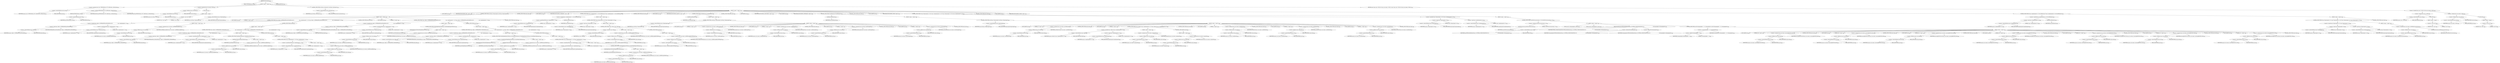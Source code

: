 digraph "PickContigCase" {  
"62119" [label = <(METHOD,PickContigCase)<SUB>2910</SUB>> ]
"62120" [label = <(PARAM,TIFFRGBAImage *img)<SUB>2910</SUB>> ]
"62121" [label = <(BLOCK,&lt;empty&gt;,&lt;empty&gt;)<SUB>2911</SUB>> ]
"62122" [label = <(&lt;operator&gt;.assignment,img-&gt;get = TIFFIsTiled(img-&gt;tif) ? gtTileContig : gtStripContig)<SUB>2912</SUB>> ]
"62123" [label = <(&lt;operator&gt;.indirectFieldAccess,img-&gt;get)<SUB>2912</SUB>> ]
"62124" [label = <(IDENTIFIER,img,img-&gt;get = TIFFIsTiled(img-&gt;tif) ? gtTileContig : gtStripContig)<SUB>2912</SUB>> ]
"62125" [label = <(FIELD_IDENTIFIER,get,get)<SUB>2912</SUB>> ]
"62126" [label = <(&lt;operator&gt;.conditional,TIFFIsTiled(img-&gt;tif) ? gtTileContig : gtStripContig)<SUB>2912</SUB>> ]
"62127" [label = <(TIFFIsTiled,TIFFIsTiled(img-&gt;tif))<SUB>2912</SUB>> ]
"62128" [label = <(&lt;operator&gt;.indirectFieldAccess,img-&gt;tif)<SUB>2912</SUB>> ]
"62129" [label = <(IDENTIFIER,img,TIFFIsTiled(img-&gt;tif))<SUB>2912</SUB>> ]
"62130" [label = <(FIELD_IDENTIFIER,tif,tif)<SUB>2912</SUB>> ]
"62131" [label = <(IDENTIFIER,gtTileContig,TIFFIsTiled(img-&gt;tif) ? gtTileContig : gtStripContig)<SUB>2912</SUB>> ]
"62132" [label = <(IDENTIFIER,gtStripContig,TIFFIsTiled(img-&gt;tif) ? gtTileContig : gtStripContig)<SUB>2912</SUB>> ]
"62133" [label = <(&lt;operator&gt;.assignment,img-&gt;put.contig = NULL)<SUB>2913</SUB>> ]
"62134" [label = <(&lt;operator&gt;.fieldAccess,img-&gt;put.contig)<SUB>2913</SUB>> ]
"62135" [label = <(&lt;operator&gt;.indirectFieldAccess,img-&gt;put)<SUB>2913</SUB>> ]
"62136" [label = <(IDENTIFIER,img,img-&gt;put.contig = NULL)<SUB>2913</SUB>> ]
"62137" [label = <(FIELD_IDENTIFIER,put,put)<SUB>2913</SUB>> ]
"62138" [label = <(FIELD_IDENTIFIER,contig,contig)<SUB>2913</SUB>> ]
"62139" [label = <(NULL,NULL)<SUB>2913</SUB>> ]
"62140" [label = <(BLOCK,&lt;empty&gt;,&lt;empty&gt;)> ]
"62141" [label = <(&lt;operator&gt;.cast,(void *)0)<SUB>2913</SUB>> ]
"62142" [label = <(UNKNOWN,void *,void *)<SUB>2913</SUB>> ]
"62143" [label = <(LITERAL,0,(void *)0)<SUB>2913</SUB>> ]
"62144" [label = <(CONTROL_STRUCTURE,switch(img-&gt;photometric),switch(img-&gt;photometric))<SUB>2914</SUB>> ]
"62145" [label = <(&lt;operator&gt;.indirectFieldAccess,img-&gt;photometric)<SUB>2914</SUB>> ]
"62146" [label = <(IDENTIFIER,img,switch(img-&gt;photometric))<SUB>2914</SUB>> ]
"62147" [label = <(FIELD_IDENTIFIER,photometric,photometric)<SUB>2914</SUB>> ]
"62148" [label = <(BLOCK,&lt;empty&gt;,&lt;empty&gt;)<SUB>2915</SUB>> ]
"62149" [label = <(JUMP_TARGET,case)<SUB>2916</SUB>> ]
"62150" [label = <(IDENTIFIER,PHOTOMETRIC_RGB,&lt;empty&gt;)<SUB>2916</SUB>> ]
"62151" [label = <(CONTROL_STRUCTURE,switch(img-&gt;bitspersample),switch(img-&gt;bitspersample))<SUB>2917</SUB>> ]
"62152" [label = <(&lt;operator&gt;.indirectFieldAccess,img-&gt;bitspersample)<SUB>2917</SUB>> ]
"62153" [label = <(IDENTIFIER,img,switch(img-&gt;bitspersample))<SUB>2917</SUB>> ]
"62154" [label = <(FIELD_IDENTIFIER,bitspersample,bitspersample)<SUB>2917</SUB>> ]
"62155" [label = <(BLOCK,&lt;empty&gt;,&lt;empty&gt;)<SUB>2918</SUB>> ]
"62156" [label = <(JUMP_TARGET,case)<SUB>2919</SUB>> ]
"62157" [label = <(LITERAL,8,&lt;empty&gt;)<SUB>2919</SUB>> ]
"62158" [label = <(CONTROL_STRUCTURE,if (img-&gt;alpha == EXTRASAMPLE_ASSOCALPHA &amp;&amp;\012                        img-&gt;samplesperpixel &gt;= 4),if (img-&gt;alpha == EXTRASAMPLE_ASSOCALPHA &amp;&amp;\012                        img-&gt;samplesperpixel &gt;= 4))<SUB>2920</SUB>> ]
"62159" [label = <(&lt;operator&gt;.logicalAnd,img-&gt;alpha == EXTRASAMPLE_ASSOCALPHA &amp;&amp;\012                        img-&gt;samplesperpixel &gt;= 4)<SUB>2920</SUB>> ]
"62160" [label = <(&lt;operator&gt;.equals,img-&gt;alpha == EXTRASAMPLE_ASSOCALPHA)<SUB>2920</SUB>> ]
"62161" [label = <(&lt;operator&gt;.indirectFieldAccess,img-&gt;alpha)<SUB>2920</SUB>> ]
"62162" [label = <(IDENTIFIER,img,img-&gt;alpha == EXTRASAMPLE_ASSOCALPHA)<SUB>2920</SUB>> ]
"62163" [label = <(FIELD_IDENTIFIER,alpha,alpha)<SUB>2920</SUB>> ]
"62164" [label = <(IDENTIFIER,EXTRASAMPLE_ASSOCALPHA,img-&gt;alpha == EXTRASAMPLE_ASSOCALPHA)<SUB>2920</SUB>> ]
"62165" [label = <(&lt;operator&gt;.greaterEqualsThan,img-&gt;samplesperpixel &gt;= 4)<SUB>2921</SUB>> ]
"62166" [label = <(&lt;operator&gt;.indirectFieldAccess,img-&gt;samplesperpixel)<SUB>2921</SUB>> ]
"62167" [label = <(IDENTIFIER,img,img-&gt;samplesperpixel &gt;= 4)<SUB>2921</SUB>> ]
"62168" [label = <(FIELD_IDENTIFIER,samplesperpixel,samplesperpixel)<SUB>2921</SUB>> ]
"62169" [label = <(LITERAL,4,img-&gt;samplesperpixel &gt;= 4)<SUB>2921</SUB>> ]
"62170" [label = <(BLOCK,&lt;empty&gt;,&lt;empty&gt;)<SUB>2922</SUB>> ]
"62171" [label = <(&lt;operator&gt;.assignment,img-&gt;put.contig = putRGBAAcontig8bittile)<SUB>2922</SUB>> ]
"62172" [label = <(&lt;operator&gt;.fieldAccess,img-&gt;put.contig)<SUB>2922</SUB>> ]
"62173" [label = <(&lt;operator&gt;.indirectFieldAccess,img-&gt;put)<SUB>2922</SUB>> ]
"62174" [label = <(IDENTIFIER,img,img-&gt;put.contig = putRGBAAcontig8bittile)<SUB>2922</SUB>> ]
"62175" [label = <(FIELD_IDENTIFIER,put,put)<SUB>2922</SUB>> ]
"62176" [label = <(FIELD_IDENTIFIER,contig,contig)<SUB>2922</SUB>> ]
"62177" [label = <(IDENTIFIER,putRGBAAcontig8bittile,img-&gt;put.contig = putRGBAAcontig8bittile)<SUB>2922</SUB>> ]
"62178" [label = <(CONTROL_STRUCTURE,else,else)<SUB>2923</SUB>> ]
"62179" [label = <(BLOCK,&lt;empty&gt;,&lt;empty&gt;)<SUB>2923</SUB>> ]
"62180" [label = <(CONTROL_STRUCTURE,if (img-&gt;alpha == EXTRASAMPLE_UNASSALPHA &amp;&amp;\012                             img-&gt;samplesperpixel &gt;= 4),if (img-&gt;alpha == EXTRASAMPLE_UNASSALPHA &amp;&amp;\012                             img-&gt;samplesperpixel &gt;= 4))<SUB>2923</SUB>> ]
"62181" [label = <(&lt;operator&gt;.logicalAnd,img-&gt;alpha == EXTRASAMPLE_UNASSALPHA &amp;&amp;\012                             img-&gt;samplesperpixel &gt;= 4)<SUB>2923</SUB>> ]
"62182" [label = <(&lt;operator&gt;.equals,img-&gt;alpha == EXTRASAMPLE_UNASSALPHA)<SUB>2923</SUB>> ]
"62183" [label = <(&lt;operator&gt;.indirectFieldAccess,img-&gt;alpha)<SUB>2923</SUB>> ]
"62184" [label = <(IDENTIFIER,img,img-&gt;alpha == EXTRASAMPLE_UNASSALPHA)<SUB>2923</SUB>> ]
"62185" [label = <(FIELD_IDENTIFIER,alpha,alpha)<SUB>2923</SUB>> ]
"62186" [label = <(IDENTIFIER,EXTRASAMPLE_UNASSALPHA,img-&gt;alpha == EXTRASAMPLE_UNASSALPHA)<SUB>2923</SUB>> ]
"62187" [label = <(&lt;operator&gt;.greaterEqualsThan,img-&gt;samplesperpixel &gt;= 4)<SUB>2924</SUB>> ]
"62188" [label = <(&lt;operator&gt;.indirectFieldAccess,img-&gt;samplesperpixel)<SUB>2924</SUB>> ]
"62189" [label = <(IDENTIFIER,img,img-&gt;samplesperpixel &gt;= 4)<SUB>2924</SUB>> ]
"62190" [label = <(FIELD_IDENTIFIER,samplesperpixel,samplesperpixel)<SUB>2924</SUB>> ]
"62191" [label = <(LITERAL,4,img-&gt;samplesperpixel &gt;= 4)<SUB>2924</SUB>> ]
"62192" [label = <(BLOCK,&lt;empty&gt;,&lt;empty&gt;)<SUB>2925</SUB>> ]
"62193" [label = <(CONTROL_STRUCTURE,if (BuildMapUaToAa(img)),if (BuildMapUaToAa(img)))<SUB>2926</SUB>> ]
"62194" [label = <(BuildMapUaToAa,BuildMapUaToAa(img))<SUB>2926</SUB>> ]
"62195" [label = <(IDENTIFIER,img,BuildMapUaToAa(img))<SUB>2926</SUB>> ]
"62196" [label = <(BLOCK,&lt;empty&gt;,&lt;empty&gt;)<SUB>2927</SUB>> ]
"62197" [label = <(&lt;operator&gt;.assignment,img-&gt;put.contig = putRGBUAcontig8bittile)<SUB>2927</SUB>> ]
"62198" [label = <(&lt;operator&gt;.fieldAccess,img-&gt;put.contig)<SUB>2927</SUB>> ]
"62199" [label = <(&lt;operator&gt;.indirectFieldAccess,img-&gt;put)<SUB>2927</SUB>> ]
"62200" [label = <(IDENTIFIER,img,img-&gt;put.contig = putRGBUAcontig8bittile)<SUB>2927</SUB>> ]
"62201" [label = <(FIELD_IDENTIFIER,put,put)<SUB>2927</SUB>> ]
"62202" [label = <(FIELD_IDENTIFIER,contig,contig)<SUB>2927</SUB>> ]
"62203" [label = <(IDENTIFIER,putRGBUAcontig8bittile,img-&gt;put.contig = putRGBUAcontig8bittile)<SUB>2927</SUB>> ]
"62204" [label = <(CONTROL_STRUCTURE,else,else)<SUB>2929</SUB>> ]
"62205" [label = <(BLOCK,&lt;empty&gt;,&lt;empty&gt;)<SUB>2929</SUB>> ]
"62206" [label = <(CONTROL_STRUCTURE,if (img-&gt;samplesperpixel &gt;= 3),if (img-&gt;samplesperpixel &gt;= 3))<SUB>2929</SUB>> ]
"62207" [label = <(&lt;operator&gt;.greaterEqualsThan,img-&gt;samplesperpixel &gt;= 3)<SUB>2929</SUB>> ]
"62208" [label = <(&lt;operator&gt;.indirectFieldAccess,img-&gt;samplesperpixel)<SUB>2929</SUB>> ]
"62209" [label = <(IDENTIFIER,img,img-&gt;samplesperpixel &gt;= 3)<SUB>2929</SUB>> ]
"62210" [label = <(FIELD_IDENTIFIER,samplesperpixel,samplesperpixel)<SUB>2929</SUB>> ]
"62211" [label = <(LITERAL,3,img-&gt;samplesperpixel &gt;= 3)<SUB>2929</SUB>> ]
"62212" [label = <(BLOCK,&lt;empty&gt;,&lt;empty&gt;)<SUB>2930</SUB>> ]
"62213" [label = <(&lt;operator&gt;.assignment,img-&gt;put.contig = putRGBcontig8bittile)<SUB>2930</SUB>> ]
"62214" [label = <(&lt;operator&gt;.fieldAccess,img-&gt;put.contig)<SUB>2930</SUB>> ]
"62215" [label = <(&lt;operator&gt;.indirectFieldAccess,img-&gt;put)<SUB>2930</SUB>> ]
"62216" [label = <(IDENTIFIER,img,img-&gt;put.contig = putRGBcontig8bittile)<SUB>2930</SUB>> ]
"62217" [label = <(FIELD_IDENTIFIER,put,put)<SUB>2930</SUB>> ]
"62218" [label = <(FIELD_IDENTIFIER,contig,contig)<SUB>2930</SUB>> ]
"62219" [label = <(IDENTIFIER,putRGBcontig8bittile,img-&gt;put.contig = putRGBcontig8bittile)<SUB>2930</SUB>> ]
"62220" [label = <(CONTROL_STRUCTURE,break;,break;)<SUB>2931</SUB>> ]
"62221" [label = <(JUMP_TARGET,case)<SUB>2932</SUB>> ]
"62222" [label = <(LITERAL,16,&lt;empty&gt;)<SUB>2932</SUB>> ]
"62223" [label = <(CONTROL_STRUCTURE,if (img-&gt;alpha == EXTRASAMPLE_ASSOCALPHA &amp;&amp;\012                        img-&gt;samplesperpixel &gt;= 4),if (img-&gt;alpha == EXTRASAMPLE_ASSOCALPHA &amp;&amp;\012                        img-&gt;samplesperpixel &gt;= 4))<SUB>2933</SUB>> ]
"62224" [label = <(&lt;operator&gt;.logicalAnd,img-&gt;alpha == EXTRASAMPLE_ASSOCALPHA &amp;&amp;\012                        img-&gt;samplesperpixel &gt;= 4)<SUB>2933</SUB>> ]
"62225" [label = <(&lt;operator&gt;.equals,img-&gt;alpha == EXTRASAMPLE_ASSOCALPHA)<SUB>2933</SUB>> ]
"62226" [label = <(&lt;operator&gt;.indirectFieldAccess,img-&gt;alpha)<SUB>2933</SUB>> ]
"62227" [label = <(IDENTIFIER,img,img-&gt;alpha == EXTRASAMPLE_ASSOCALPHA)<SUB>2933</SUB>> ]
"62228" [label = <(FIELD_IDENTIFIER,alpha,alpha)<SUB>2933</SUB>> ]
"62229" [label = <(IDENTIFIER,EXTRASAMPLE_ASSOCALPHA,img-&gt;alpha == EXTRASAMPLE_ASSOCALPHA)<SUB>2933</SUB>> ]
"62230" [label = <(&lt;operator&gt;.greaterEqualsThan,img-&gt;samplesperpixel &gt;= 4)<SUB>2934</SUB>> ]
"62231" [label = <(&lt;operator&gt;.indirectFieldAccess,img-&gt;samplesperpixel)<SUB>2934</SUB>> ]
"62232" [label = <(IDENTIFIER,img,img-&gt;samplesperpixel &gt;= 4)<SUB>2934</SUB>> ]
"62233" [label = <(FIELD_IDENTIFIER,samplesperpixel,samplesperpixel)<SUB>2934</SUB>> ]
"62234" [label = <(LITERAL,4,img-&gt;samplesperpixel &gt;= 4)<SUB>2934</SUB>> ]
"62235" [label = <(BLOCK,&lt;empty&gt;,&lt;empty&gt;)<SUB>2935</SUB>> ]
"62236" [label = <(CONTROL_STRUCTURE,if (BuildMapBitdepth16To8(img)),if (BuildMapBitdepth16To8(img)))<SUB>2936</SUB>> ]
"62237" [label = <(BuildMapBitdepth16To8,BuildMapBitdepth16To8(img))<SUB>2936</SUB>> ]
"62238" [label = <(IDENTIFIER,img,BuildMapBitdepth16To8(img))<SUB>2936</SUB>> ]
"62239" [label = <(BLOCK,&lt;empty&gt;,&lt;empty&gt;)<SUB>2937</SUB>> ]
"62240" [label = <(&lt;operator&gt;.assignment,img-&gt;put.contig = putRGBAAcontig16bittile)<SUB>2937</SUB>> ]
"62241" [label = <(&lt;operator&gt;.fieldAccess,img-&gt;put.contig)<SUB>2937</SUB>> ]
"62242" [label = <(&lt;operator&gt;.indirectFieldAccess,img-&gt;put)<SUB>2937</SUB>> ]
"62243" [label = <(IDENTIFIER,img,img-&gt;put.contig = putRGBAAcontig16bittile)<SUB>2937</SUB>> ]
"62244" [label = <(FIELD_IDENTIFIER,put,put)<SUB>2937</SUB>> ]
"62245" [label = <(FIELD_IDENTIFIER,contig,contig)<SUB>2937</SUB>> ]
"62246" [label = <(IDENTIFIER,putRGBAAcontig16bittile,img-&gt;put.contig = putRGBAAcontig16bittile)<SUB>2937</SUB>> ]
"62247" [label = <(CONTROL_STRUCTURE,else,else)<SUB>2939</SUB>> ]
"62248" [label = <(BLOCK,&lt;empty&gt;,&lt;empty&gt;)<SUB>2939</SUB>> ]
"62249" [label = <(CONTROL_STRUCTURE,if (img-&gt;alpha == EXTRASAMPLE_UNASSALPHA &amp;&amp;\012                             img-&gt;samplesperpixel &gt;= 4),if (img-&gt;alpha == EXTRASAMPLE_UNASSALPHA &amp;&amp;\012                             img-&gt;samplesperpixel &gt;= 4))<SUB>2939</SUB>> ]
"62250" [label = <(&lt;operator&gt;.logicalAnd,img-&gt;alpha == EXTRASAMPLE_UNASSALPHA &amp;&amp;\012                             img-&gt;samplesperpixel &gt;= 4)<SUB>2939</SUB>> ]
"62251" [label = <(&lt;operator&gt;.equals,img-&gt;alpha == EXTRASAMPLE_UNASSALPHA)<SUB>2939</SUB>> ]
"62252" [label = <(&lt;operator&gt;.indirectFieldAccess,img-&gt;alpha)<SUB>2939</SUB>> ]
"62253" [label = <(IDENTIFIER,img,img-&gt;alpha == EXTRASAMPLE_UNASSALPHA)<SUB>2939</SUB>> ]
"62254" [label = <(FIELD_IDENTIFIER,alpha,alpha)<SUB>2939</SUB>> ]
"62255" [label = <(IDENTIFIER,EXTRASAMPLE_UNASSALPHA,img-&gt;alpha == EXTRASAMPLE_UNASSALPHA)<SUB>2939</SUB>> ]
"62256" [label = <(&lt;operator&gt;.greaterEqualsThan,img-&gt;samplesperpixel &gt;= 4)<SUB>2940</SUB>> ]
"62257" [label = <(&lt;operator&gt;.indirectFieldAccess,img-&gt;samplesperpixel)<SUB>2940</SUB>> ]
"62258" [label = <(IDENTIFIER,img,img-&gt;samplesperpixel &gt;= 4)<SUB>2940</SUB>> ]
"62259" [label = <(FIELD_IDENTIFIER,samplesperpixel,samplesperpixel)<SUB>2940</SUB>> ]
"62260" [label = <(LITERAL,4,img-&gt;samplesperpixel &gt;= 4)<SUB>2940</SUB>> ]
"62261" [label = <(BLOCK,&lt;empty&gt;,&lt;empty&gt;)<SUB>2941</SUB>> ]
"62262" [label = <(CONTROL_STRUCTURE,if (BuildMapBitdepth16To8(img) &amp;&amp; BuildMapUaToAa(img)),if (BuildMapBitdepth16To8(img) &amp;&amp; BuildMapUaToAa(img)))<SUB>2942</SUB>> ]
"62263" [label = <(&lt;operator&gt;.logicalAnd,BuildMapBitdepth16To8(img) &amp;&amp; BuildMapUaToAa(img))<SUB>2942</SUB>> ]
"62264" [label = <(BuildMapBitdepth16To8,BuildMapBitdepth16To8(img))<SUB>2942</SUB>> ]
"62265" [label = <(IDENTIFIER,img,BuildMapBitdepth16To8(img))<SUB>2942</SUB>> ]
"62266" [label = <(BuildMapUaToAa,BuildMapUaToAa(img))<SUB>2942</SUB>> ]
"62267" [label = <(IDENTIFIER,img,BuildMapUaToAa(img))<SUB>2942</SUB>> ]
"62268" [label = <(BLOCK,&lt;empty&gt;,&lt;empty&gt;)<SUB>2943</SUB>> ]
"62269" [label = <(&lt;operator&gt;.assignment,img-&gt;put.contig = putRGBUAcontig16bittile)<SUB>2943</SUB>> ]
"62270" [label = <(&lt;operator&gt;.fieldAccess,img-&gt;put.contig)<SUB>2943</SUB>> ]
"62271" [label = <(&lt;operator&gt;.indirectFieldAccess,img-&gt;put)<SUB>2943</SUB>> ]
"62272" [label = <(IDENTIFIER,img,img-&gt;put.contig = putRGBUAcontig16bittile)<SUB>2943</SUB>> ]
"62273" [label = <(FIELD_IDENTIFIER,put,put)<SUB>2943</SUB>> ]
"62274" [label = <(FIELD_IDENTIFIER,contig,contig)<SUB>2943</SUB>> ]
"62275" [label = <(IDENTIFIER,putRGBUAcontig16bittile,img-&gt;put.contig = putRGBUAcontig16bittile)<SUB>2943</SUB>> ]
"62276" [label = <(CONTROL_STRUCTURE,else,else)<SUB>2945</SUB>> ]
"62277" [label = <(BLOCK,&lt;empty&gt;,&lt;empty&gt;)<SUB>2945</SUB>> ]
"62278" [label = <(CONTROL_STRUCTURE,if (img-&gt;samplesperpixel &gt;= 3),if (img-&gt;samplesperpixel &gt;= 3))<SUB>2945</SUB>> ]
"62279" [label = <(&lt;operator&gt;.greaterEqualsThan,img-&gt;samplesperpixel &gt;= 3)<SUB>2945</SUB>> ]
"62280" [label = <(&lt;operator&gt;.indirectFieldAccess,img-&gt;samplesperpixel)<SUB>2945</SUB>> ]
"62281" [label = <(IDENTIFIER,img,img-&gt;samplesperpixel &gt;= 3)<SUB>2945</SUB>> ]
"62282" [label = <(FIELD_IDENTIFIER,samplesperpixel,samplesperpixel)<SUB>2945</SUB>> ]
"62283" [label = <(LITERAL,3,img-&gt;samplesperpixel &gt;= 3)<SUB>2945</SUB>> ]
"62284" [label = <(BLOCK,&lt;empty&gt;,&lt;empty&gt;)<SUB>2946</SUB>> ]
"62285" [label = <(CONTROL_STRUCTURE,if (BuildMapBitdepth16To8(img)),if (BuildMapBitdepth16To8(img)))<SUB>2947</SUB>> ]
"62286" [label = <(BuildMapBitdepth16To8,BuildMapBitdepth16To8(img))<SUB>2947</SUB>> ]
"62287" [label = <(IDENTIFIER,img,BuildMapBitdepth16To8(img))<SUB>2947</SUB>> ]
"62288" [label = <(BLOCK,&lt;empty&gt;,&lt;empty&gt;)<SUB>2948</SUB>> ]
"62289" [label = <(&lt;operator&gt;.assignment,img-&gt;put.contig = putRGBcontig16bittile)<SUB>2948</SUB>> ]
"62290" [label = <(&lt;operator&gt;.fieldAccess,img-&gt;put.contig)<SUB>2948</SUB>> ]
"62291" [label = <(&lt;operator&gt;.indirectFieldAccess,img-&gt;put)<SUB>2948</SUB>> ]
"62292" [label = <(IDENTIFIER,img,img-&gt;put.contig = putRGBcontig16bittile)<SUB>2948</SUB>> ]
"62293" [label = <(FIELD_IDENTIFIER,put,put)<SUB>2948</SUB>> ]
"62294" [label = <(FIELD_IDENTIFIER,contig,contig)<SUB>2948</SUB>> ]
"62295" [label = <(IDENTIFIER,putRGBcontig16bittile,img-&gt;put.contig = putRGBcontig16bittile)<SUB>2948</SUB>> ]
"62296" [label = <(CONTROL_STRUCTURE,break;,break;)<SUB>2950</SUB>> ]
"62297" [label = <(CONTROL_STRUCTURE,break;,break;)<SUB>2952</SUB>> ]
"62298" [label = <(JUMP_TARGET,case)<SUB>2953</SUB>> ]
"62299" [label = <(IDENTIFIER,PHOTOMETRIC_SEPARATED,&lt;empty&gt;)<SUB>2953</SUB>> ]
"62300" [label = <(CONTROL_STRUCTURE,if (img-&gt;samplesperpixel &gt;= 4 &amp;&amp; buildMap(img)),if (img-&gt;samplesperpixel &gt;= 4 &amp;&amp; buildMap(img)))<SUB>2954</SUB>> ]
"62301" [label = <(&lt;operator&gt;.logicalAnd,img-&gt;samplesperpixel &gt;= 4 &amp;&amp; buildMap(img))<SUB>2954</SUB>> ]
"62302" [label = <(&lt;operator&gt;.greaterEqualsThan,img-&gt;samplesperpixel &gt;= 4)<SUB>2954</SUB>> ]
"62303" [label = <(&lt;operator&gt;.indirectFieldAccess,img-&gt;samplesperpixel)<SUB>2954</SUB>> ]
"62304" [label = <(IDENTIFIER,img,img-&gt;samplesperpixel &gt;= 4)<SUB>2954</SUB>> ]
"62305" [label = <(FIELD_IDENTIFIER,samplesperpixel,samplesperpixel)<SUB>2954</SUB>> ]
"62306" [label = <(LITERAL,4,img-&gt;samplesperpixel &gt;= 4)<SUB>2954</SUB>> ]
"62307" [label = <(buildMap,buildMap(img))<SUB>2954</SUB>> ]
"62308" [label = <(IDENTIFIER,img,buildMap(img))<SUB>2954</SUB>> ]
"62309" [label = <(BLOCK,&lt;empty&gt;,&lt;empty&gt;)<SUB>2955</SUB>> ]
"62310" [label = <(CONTROL_STRUCTURE,if (img-&gt;bitspersample == 8),if (img-&gt;bitspersample == 8))<SUB>2956</SUB>> ]
"62311" [label = <(&lt;operator&gt;.equals,img-&gt;bitspersample == 8)<SUB>2956</SUB>> ]
"62312" [label = <(&lt;operator&gt;.indirectFieldAccess,img-&gt;bitspersample)<SUB>2956</SUB>> ]
"62313" [label = <(IDENTIFIER,img,img-&gt;bitspersample == 8)<SUB>2956</SUB>> ]
"62314" [label = <(FIELD_IDENTIFIER,bitspersample,bitspersample)<SUB>2956</SUB>> ]
"62315" [label = <(LITERAL,8,img-&gt;bitspersample == 8)<SUB>2956</SUB>> ]
"62316" [label = <(BLOCK,&lt;empty&gt;,&lt;empty&gt;)<SUB>2957</SUB>> ]
"62317" [label = <(CONTROL_STRUCTURE,if (!img-&gt;Map),if (!img-&gt;Map))<SUB>2958</SUB>> ]
"62318" [label = <(&lt;operator&gt;.logicalNot,!img-&gt;Map)<SUB>2958</SUB>> ]
"62319" [label = <(&lt;operator&gt;.indirectFieldAccess,img-&gt;Map)<SUB>2958</SUB>> ]
"62320" [label = <(IDENTIFIER,img,!img-&gt;Map)<SUB>2958</SUB>> ]
"62321" [label = <(FIELD_IDENTIFIER,Map,Map)<SUB>2958</SUB>> ]
"62322" [label = <(BLOCK,&lt;empty&gt;,&lt;empty&gt;)<SUB>2959</SUB>> ]
"62323" [label = <(&lt;operator&gt;.assignment,img-&gt;put.contig = putRGBcontig8bitCMYKtile)<SUB>2959</SUB>> ]
"62324" [label = <(&lt;operator&gt;.fieldAccess,img-&gt;put.contig)<SUB>2959</SUB>> ]
"62325" [label = <(&lt;operator&gt;.indirectFieldAccess,img-&gt;put)<SUB>2959</SUB>> ]
"62326" [label = <(IDENTIFIER,img,img-&gt;put.contig = putRGBcontig8bitCMYKtile)<SUB>2959</SUB>> ]
"62327" [label = <(FIELD_IDENTIFIER,put,put)<SUB>2959</SUB>> ]
"62328" [label = <(FIELD_IDENTIFIER,contig,contig)<SUB>2959</SUB>> ]
"62329" [label = <(IDENTIFIER,putRGBcontig8bitCMYKtile,img-&gt;put.contig = putRGBcontig8bitCMYKtile)<SUB>2959</SUB>> ]
"62330" [label = <(CONTROL_STRUCTURE,else,else)<SUB>2961</SUB>> ]
"62331" [label = <(BLOCK,&lt;empty&gt;,&lt;empty&gt;)<SUB>2961</SUB>> ]
"62332" [label = <(&lt;operator&gt;.assignment,img-&gt;put.contig = putRGBcontig8bitCMYKMaptile)<SUB>2961</SUB>> ]
"62333" [label = <(&lt;operator&gt;.fieldAccess,img-&gt;put.contig)<SUB>2961</SUB>> ]
"62334" [label = <(&lt;operator&gt;.indirectFieldAccess,img-&gt;put)<SUB>2961</SUB>> ]
"62335" [label = <(IDENTIFIER,img,img-&gt;put.contig = putRGBcontig8bitCMYKMaptile)<SUB>2961</SUB>> ]
"62336" [label = <(FIELD_IDENTIFIER,put,put)<SUB>2961</SUB>> ]
"62337" [label = <(FIELD_IDENTIFIER,contig,contig)<SUB>2961</SUB>> ]
"62338" [label = <(IDENTIFIER,putRGBcontig8bitCMYKMaptile,img-&gt;put.contig = putRGBcontig8bitCMYKMaptile)<SUB>2961</SUB>> ]
"62339" [label = <(CONTROL_STRUCTURE,break;,break;)<SUB>2964</SUB>> ]
"62340" [label = <(JUMP_TARGET,case)<SUB>2965</SUB>> ]
"62341" [label = <(IDENTIFIER,PHOTOMETRIC_PALETTE,&lt;empty&gt;)<SUB>2965</SUB>> ]
"62342" [label = <(CONTROL_STRUCTURE,if (buildMap(img)),if (buildMap(img)))<SUB>2966</SUB>> ]
"62343" [label = <(buildMap,buildMap(img))<SUB>2966</SUB>> ]
"62344" [label = <(IDENTIFIER,img,buildMap(img))<SUB>2966</SUB>> ]
"62345" [label = <(BLOCK,&lt;empty&gt;,&lt;empty&gt;)<SUB>2967</SUB>> ]
"62346" [label = <(CONTROL_STRUCTURE,switch(img-&gt;bitspersample),switch(img-&gt;bitspersample))<SUB>2968</SUB>> ]
"62347" [label = <(&lt;operator&gt;.indirectFieldAccess,img-&gt;bitspersample)<SUB>2968</SUB>> ]
"62348" [label = <(IDENTIFIER,img,switch(img-&gt;bitspersample))<SUB>2968</SUB>> ]
"62349" [label = <(FIELD_IDENTIFIER,bitspersample,bitspersample)<SUB>2968</SUB>> ]
"62350" [label = <(BLOCK,&lt;empty&gt;,&lt;empty&gt;)<SUB>2969</SUB>> ]
"62351" [label = <(JUMP_TARGET,case)<SUB>2970</SUB>> ]
"62352" [label = <(LITERAL,8,&lt;empty&gt;)<SUB>2970</SUB>> ]
"62353" [label = <(&lt;operator&gt;.assignment,img-&gt;put.contig = put8bitcmaptile)<SUB>2971</SUB>> ]
"62354" [label = <(&lt;operator&gt;.fieldAccess,img-&gt;put.contig)<SUB>2971</SUB>> ]
"62355" [label = <(&lt;operator&gt;.indirectFieldAccess,img-&gt;put)<SUB>2971</SUB>> ]
"62356" [label = <(IDENTIFIER,img,img-&gt;put.contig = put8bitcmaptile)<SUB>2971</SUB>> ]
"62357" [label = <(FIELD_IDENTIFIER,put,put)<SUB>2971</SUB>> ]
"62358" [label = <(FIELD_IDENTIFIER,contig,contig)<SUB>2971</SUB>> ]
"62359" [label = <(IDENTIFIER,put8bitcmaptile,img-&gt;put.contig = put8bitcmaptile)<SUB>2971</SUB>> ]
"62360" [label = <(CONTROL_STRUCTURE,break;,break;)<SUB>2972</SUB>> ]
"62361" [label = <(JUMP_TARGET,case)<SUB>2973</SUB>> ]
"62362" [label = <(LITERAL,4,&lt;empty&gt;)<SUB>2973</SUB>> ]
"62363" [label = <(&lt;operator&gt;.assignment,img-&gt;put.contig = put4bitcmaptile)<SUB>2974</SUB>> ]
"62364" [label = <(&lt;operator&gt;.fieldAccess,img-&gt;put.contig)<SUB>2974</SUB>> ]
"62365" [label = <(&lt;operator&gt;.indirectFieldAccess,img-&gt;put)<SUB>2974</SUB>> ]
"62366" [label = <(IDENTIFIER,img,img-&gt;put.contig = put4bitcmaptile)<SUB>2974</SUB>> ]
"62367" [label = <(FIELD_IDENTIFIER,put,put)<SUB>2974</SUB>> ]
"62368" [label = <(FIELD_IDENTIFIER,contig,contig)<SUB>2974</SUB>> ]
"62369" [label = <(IDENTIFIER,put4bitcmaptile,img-&gt;put.contig = put4bitcmaptile)<SUB>2974</SUB>> ]
"62370" [label = <(CONTROL_STRUCTURE,break;,break;)<SUB>2975</SUB>> ]
"62371" [label = <(JUMP_TARGET,case)<SUB>2976</SUB>> ]
"62372" [label = <(LITERAL,2,&lt;empty&gt;)<SUB>2976</SUB>> ]
"62373" [label = <(&lt;operator&gt;.assignment,img-&gt;put.contig = put2bitcmaptile)<SUB>2977</SUB>> ]
"62374" [label = <(&lt;operator&gt;.fieldAccess,img-&gt;put.contig)<SUB>2977</SUB>> ]
"62375" [label = <(&lt;operator&gt;.indirectFieldAccess,img-&gt;put)<SUB>2977</SUB>> ]
"62376" [label = <(IDENTIFIER,img,img-&gt;put.contig = put2bitcmaptile)<SUB>2977</SUB>> ]
"62377" [label = <(FIELD_IDENTIFIER,put,put)<SUB>2977</SUB>> ]
"62378" [label = <(FIELD_IDENTIFIER,contig,contig)<SUB>2977</SUB>> ]
"62379" [label = <(IDENTIFIER,put2bitcmaptile,img-&gt;put.contig = put2bitcmaptile)<SUB>2977</SUB>> ]
"62380" [label = <(CONTROL_STRUCTURE,break;,break;)<SUB>2978</SUB>> ]
"62381" [label = <(JUMP_TARGET,case)<SUB>2979</SUB>> ]
"62382" [label = <(LITERAL,1,&lt;empty&gt;)<SUB>2979</SUB>> ]
"62383" [label = <(&lt;operator&gt;.assignment,img-&gt;put.contig = put1bitcmaptile)<SUB>2980</SUB>> ]
"62384" [label = <(&lt;operator&gt;.fieldAccess,img-&gt;put.contig)<SUB>2980</SUB>> ]
"62385" [label = <(&lt;operator&gt;.indirectFieldAccess,img-&gt;put)<SUB>2980</SUB>> ]
"62386" [label = <(IDENTIFIER,img,img-&gt;put.contig = put1bitcmaptile)<SUB>2980</SUB>> ]
"62387" [label = <(FIELD_IDENTIFIER,put,put)<SUB>2980</SUB>> ]
"62388" [label = <(FIELD_IDENTIFIER,contig,contig)<SUB>2980</SUB>> ]
"62389" [label = <(IDENTIFIER,put1bitcmaptile,img-&gt;put.contig = put1bitcmaptile)<SUB>2980</SUB>> ]
"62390" [label = <(CONTROL_STRUCTURE,break;,break;)<SUB>2981</SUB>> ]
"62391" [label = <(CONTROL_STRUCTURE,break;,break;)<SUB>2984</SUB>> ]
"62392" [label = <(JUMP_TARGET,case)<SUB>2985</SUB>> ]
"62393" [label = <(IDENTIFIER,PHOTOMETRIC_MINISWHITE,&lt;empty&gt;)<SUB>2985</SUB>> ]
"62394" [label = <(JUMP_TARGET,case)<SUB>2986</SUB>> ]
"62395" [label = <(IDENTIFIER,PHOTOMETRIC_MINISBLACK,&lt;empty&gt;)<SUB>2986</SUB>> ]
"62396" [label = <(CONTROL_STRUCTURE,if (buildMap(img)),if (buildMap(img)))<SUB>2987</SUB>> ]
"62397" [label = <(buildMap,buildMap(img))<SUB>2987</SUB>> ]
"62398" [label = <(IDENTIFIER,img,buildMap(img))<SUB>2987</SUB>> ]
"62399" [label = <(BLOCK,&lt;empty&gt;,&lt;empty&gt;)<SUB>2988</SUB>> ]
"62400" [label = <(CONTROL_STRUCTURE,switch(img-&gt;bitspersample),switch(img-&gt;bitspersample))<SUB>2989</SUB>> ]
"62401" [label = <(&lt;operator&gt;.indirectFieldAccess,img-&gt;bitspersample)<SUB>2989</SUB>> ]
"62402" [label = <(IDENTIFIER,img,switch(img-&gt;bitspersample))<SUB>2989</SUB>> ]
"62403" [label = <(FIELD_IDENTIFIER,bitspersample,bitspersample)<SUB>2989</SUB>> ]
"62404" [label = <(BLOCK,&lt;empty&gt;,&lt;empty&gt;)<SUB>2990</SUB>> ]
"62405" [label = <(JUMP_TARGET,case)<SUB>2991</SUB>> ]
"62406" [label = <(LITERAL,16,&lt;empty&gt;)<SUB>2991</SUB>> ]
"62407" [label = <(&lt;operator&gt;.assignment,img-&gt;put.contig = put16bitbwtile)<SUB>2992</SUB>> ]
"62408" [label = <(&lt;operator&gt;.fieldAccess,img-&gt;put.contig)<SUB>2992</SUB>> ]
"62409" [label = <(&lt;operator&gt;.indirectFieldAccess,img-&gt;put)<SUB>2992</SUB>> ]
"62410" [label = <(IDENTIFIER,img,img-&gt;put.contig = put16bitbwtile)<SUB>2992</SUB>> ]
"62411" [label = <(FIELD_IDENTIFIER,put,put)<SUB>2992</SUB>> ]
"62412" [label = <(FIELD_IDENTIFIER,contig,contig)<SUB>2992</SUB>> ]
"62413" [label = <(IDENTIFIER,put16bitbwtile,img-&gt;put.contig = put16bitbwtile)<SUB>2992</SUB>> ]
"62414" [label = <(CONTROL_STRUCTURE,break;,break;)<SUB>2993</SUB>> ]
"62415" [label = <(JUMP_TARGET,case)<SUB>2994</SUB>> ]
"62416" [label = <(LITERAL,8,&lt;empty&gt;)<SUB>2994</SUB>> ]
"62417" [label = <(CONTROL_STRUCTURE,if (img-&gt;alpha &amp;&amp; img-&gt;samplesperpixel == 2),if (img-&gt;alpha &amp;&amp; img-&gt;samplesperpixel == 2))<SUB>2995</SUB>> ]
"62418" [label = <(&lt;operator&gt;.logicalAnd,img-&gt;alpha &amp;&amp; img-&gt;samplesperpixel == 2)<SUB>2995</SUB>> ]
"62419" [label = <(&lt;operator&gt;.indirectFieldAccess,img-&gt;alpha)<SUB>2995</SUB>> ]
"62420" [label = <(IDENTIFIER,img,img-&gt;alpha &amp;&amp; img-&gt;samplesperpixel == 2)<SUB>2995</SUB>> ]
"62421" [label = <(FIELD_IDENTIFIER,alpha,alpha)<SUB>2995</SUB>> ]
"62422" [label = <(&lt;operator&gt;.equals,img-&gt;samplesperpixel == 2)<SUB>2995</SUB>> ]
"62423" [label = <(&lt;operator&gt;.indirectFieldAccess,img-&gt;samplesperpixel)<SUB>2995</SUB>> ]
"62424" [label = <(IDENTIFIER,img,img-&gt;samplesperpixel == 2)<SUB>2995</SUB>> ]
"62425" [label = <(FIELD_IDENTIFIER,samplesperpixel,samplesperpixel)<SUB>2995</SUB>> ]
"62426" [label = <(LITERAL,2,img-&gt;samplesperpixel == 2)<SUB>2995</SUB>> ]
"62427" [label = <(BLOCK,&lt;empty&gt;,&lt;empty&gt;)<SUB>2996</SUB>> ]
"62428" [label = <(&lt;operator&gt;.assignment,img-&gt;put.contig = putagreytile)<SUB>2996</SUB>> ]
"62429" [label = <(&lt;operator&gt;.fieldAccess,img-&gt;put.contig)<SUB>2996</SUB>> ]
"62430" [label = <(&lt;operator&gt;.indirectFieldAccess,img-&gt;put)<SUB>2996</SUB>> ]
"62431" [label = <(IDENTIFIER,img,img-&gt;put.contig = putagreytile)<SUB>2996</SUB>> ]
"62432" [label = <(FIELD_IDENTIFIER,put,put)<SUB>2996</SUB>> ]
"62433" [label = <(FIELD_IDENTIFIER,contig,contig)<SUB>2996</SUB>> ]
"62434" [label = <(IDENTIFIER,putagreytile,img-&gt;put.contig = putagreytile)<SUB>2996</SUB>> ]
"62435" [label = <(CONTROL_STRUCTURE,else,else)<SUB>2998</SUB>> ]
"62436" [label = <(BLOCK,&lt;empty&gt;,&lt;empty&gt;)<SUB>2998</SUB>> ]
"62437" [label = <(&lt;operator&gt;.assignment,img-&gt;put.contig = putgreytile)<SUB>2998</SUB>> ]
"62438" [label = <(&lt;operator&gt;.fieldAccess,img-&gt;put.contig)<SUB>2998</SUB>> ]
"62439" [label = <(&lt;operator&gt;.indirectFieldAccess,img-&gt;put)<SUB>2998</SUB>> ]
"62440" [label = <(IDENTIFIER,img,img-&gt;put.contig = putgreytile)<SUB>2998</SUB>> ]
"62441" [label = <(FIELD_IDENTIFIER,put,put)<SUB>2998</SUB>> ]
"62442" [label = <(FIELD_IDENTIFIER,contig,contig)<SUB>2998</SUB>> ]
"62443" [label = <(IDENTIFIER,putgreytile,img-&gt;put.contig = putgreytile)<SUB>2998</SUB>> ]
"62444" [label = <(CONTROL_STRUCTURE,break;,break;)<SUB>2999</SUB>> ]
"62445" [label = <(JUMP_TARGET,case)<SUB>3000</SUB>> ]
"62446" [label = <(LITERAL,4,&lt;empty&gt;)<SUB>3000</SUB>> ]
"62447" [label = <(&lt;operator&gt;.assignment,img-&gt;put.contig = put4bitbwtile)<SUB>3001</SUB>> ]
"62448" [label = <(&lt;operator&gt;.fieldAccess,img-&gt;put.contig)<SUB>3001</SUB>> ]
"62449" [label = <(&lt;operator&gt;.indirectFieldAccess,img-&gt;put)<SUB>3001</SUB>> ]
"62450" [label = <(IDENTIFIER,img,img-&gt;put.contig = put4bitbwtile)<SUB>3001</SUB>> ]
"62451" [label = <(FIELD_IDENTIFIER,put,put)<SUB>3001</SUB>> ]
"62452" [label = <(FIELD_IDENTIFIER,contig,contig)<SUB>3001</SUB>> ]
"62453" [label = <(IDENTIFIER,put4bitbwtile,img-&gt;put.contig = put4bitbwtile)<SUB>3001</SUB>> ]
"62454" [label = <(CONTROL_STRUCTURE,break;,break;)<SUB>3002</SUB>> ]
"62455" [label = <(JUMP_TARGET,case)<SUB>3003</SUB>> ]
"62456" [label = <(LITERAL,2,&lt;empty&gt;)<SUB>3003</SUB>> ]
"62457" [label = <(&lt;operator&gt;.assignment,img-&gt;put.contig = put2bitbwtile)<SUB>3004</SUB>> ]
"62458" [label = <(&lt;operator&gt;.fieldAccess,img-&gt;put.contig)<SUB>3004</SUB>> ]
"62459" [label = <(&lt;operator&gt;.indirectFieldAccess,img-&gt;put)<SUB>3004</SUB>> ]
"62460" [label = <(IDENTIFIER,img,img-&gt;put.contig = put2bitbwtile)<SUB>3004</SUB>> ]
"62461" [label = <(FIELD_IDENTIFIER,put,put)<SUB>3004</SUB>> ]
"62462" [label = <(FIELD_IDENTIFIER,contig,contig)<SUB>3004</SUB>> ]
"62463" [label = <(IDENTIFIER,put2bitbwtile,img-&gt;put.contig = put2bitbwtile)<SUB>3004</SUB>> ]
"62464" [label = <(CONTROL_STRUCTURE,break;,break;)<SUB>3005</SUB>> ]
"62465" [label = <(JUMP_TARGET,case)<SUB>3006</SUB>> ]
"62466" [label = <(LITERAL,1,&lt;empty&gt;)<SUB>3006</SUB>> ]
"62467" [label = <(&lt;operator&gt;.assignment,img-&gt;put.contig = put1bitbwtile)<SUB>3007</SUB>> ]
"62468" [label = <(&lt;operator&gt;.fieldAccess,img-&gt;put.contig)<SUB>3007</SUB>> ]
"62469" [label = <(&lt;operator&gt;.indirectFieldAccess,img-&gt;put)<SUB>3007</SUB>> ]
"62470" [label = <(IDENTIFIER,img,img-&gt;put.contig = put1bitbwtile)<SUB>3007</SUB>> ]
"62471" [label = <(FIELD_IDENTIFIER,put,put)<SUB>3007</SUB>> ]
"62472" [label = <(FIELD_IDENTIFIER,contig,contig)<SUB>3007</SUB>> ]
"62473" [label = <(IDENTIFIER,put1bitbwtile,img-&gt;put.contig = put1bitbwtile)<SUB>3007</SUB>> ]
"62474" [label = <(CONTROL_STRUCTURE,break;,break;)<SUB>3008</SUB>> ]
"62475" [label = <(CONTROL_STRUCTURE,break;,break;)<SUB>3011</SUB>> ]
"62476" [label = <(JUMP_TARGET,case)<SUB>3012</SUB>> ]
"62477" [label = <(IDENTIFIER,PHOTOMETRIC_YCBCR,&lt;empty&gt;)<SUB>3012</SUB>> ]
"62478" [label = <(CONTROL_STRUCTURE,if ((img-&gt;bitspersample == 8) &amp;&amp; (img-&gt;samplesperpixel == 3)),if ((img-&gt;bitspersample == 8) &amp;&amp; (img-&gt;samplesperpixel == 3)))<SUB>3013</SUB>> ]
"62479" [label = <(&lt;operator&gt;.logicalAnd,(img-&gt;bitspersample == 8) &amp;&amp; (img-&gt;samplesperpixel == 3))<SUB>3013</SUB>> ]
"62480" [label = <(&lt;operator&gt;.equals,img-&gt;bitspersample == 8)<SUB>3013</SUB>> ]
"62481" [label = <(&lt;operator&gt;.indirectFieldAccess,img-&gt;bitspersample)<SUB>3013</SUB>> ]
"62482" [label = <(IDENTIFIER,img,img-&gt;bitspersample == 8)<SUB>3013</SUB>> ]
"62483" [label = <(FIELD_IDENTIFIER,bitspersample,bitspersample)<SUB>3013</SUB>> ]
"62484" [label = <(LITERAL,8,img-&gt;bitspersample == 8)<SUB>3013</SUB>> ]
"62485" [label = <(&lt;operator&gt;.equals,img-&gt;samplesperpixel == 3)<SUB>3013</SUB>> ]
"62486" [label = <(&lt;operator&gt;.indirectFieldAccess,img-&gt;samplesperpixel)<SUB>3013</SUB>> ]
"62487" [label = <(IDENTIFIER,img,img-&gt;samplesperpixel == 3)<SUB>3013</SUB>> ]
"62488" [label = <(FIELD_IDENTIFIER,samplesperpixel,samplesperpixel)<SUB>3013</SUB>> ]
"62489" [label = <(LITERAL,3,img-&gt;samplesperpixel == 3)<SUB>3013</SUB>> ]
"62490" [label = <(BLOCK,&lt;empty&gt;,&lt;empty&gt;)<SUB>3014</SUB>> ]
"62491" [label = <(CONTROL_STRUCTURE,if (initYCbCrConversion(img) != 0),if (initYCbCrConversion(img) != 0))<SUB>3015</SUB>> ]
"62492" [label = <(&lt;operator&gt;.notEquals,initYCbCrConversion(img) != 0)<SUB>3015</SUB>> ]
"62493" [label = <(initYCbCrConversion,initYCbCrConversion(img))<SUB>3015</SUB>> ]
"62494" [label = <(IDENTIFIER,img,initYCbCrConversion(img))<SUB>3015</SUB>> ]
"62495" [label = <(LITERAL,0,initYCbCrConversion(img) != 0)<SUB>3015</SUB>> ]
"62496" [label = <(BLOCK,&lt;empty&gt;,&lt;empty&gt;)<SUB>3016</SUB>> ]
"62497" [label = <(LOCAL,uint16_t SubsamplingHor: uint16_t)<SUB>3026</SUB>> ]
"62498" [label = <(LOCAL,uint16_t SubsamplingVer: uint16_t)<SUB>3027</SUB>> ]
"62499" [label = <(TIFFGetFieldDefaulted,TIFFGetFieldDefaulted(img-&gt;tif, TIFFTAG_YCBCRSUBSAMPLING,\012                                          &amp;SubsamplingHor, &amp;SubsamplingVer))<SUB>3028</SUB>> ]
"62500" [label = <(&lt;operator&gt;.indirectFieldAccess,img-&gt;tif)<SUB>3028</SUB>> ]
"62501" [label = <(IDENTIFIER,img,TIFFGetFieldDefaulted(img-&gt;tif, TIFFTAG_YCBCRSUBSAMPLING,\012                                          &amp;SubsamplingHor, &amp;SubsamplingVer))<SUB>3028</SUB>> ]
"62502" [label = <(FIELD_IDENTIFIER,tif,tif)<SUB>3028</SUB>> ]
"62503" [label = <(IDENTIFIER,TIFFTAG_YCBCRSUBSAMPLING,TIFFGetFieldDefaulted(img-&gt;tif, TIFFTAG_YCBCRSUBSAMPLING,\012                                          &amp;SubsamplingHor, &amp;SubsamplingVer))<SUB>3028</SUB>> ]
"62504" [label = <(&lt;operator&gt;.addressOf,&amp;SubsamplingHor)<SUB>3029</SUB>> ]
"62505" [label = <(IDENTIFIER,SubsamplingHor,TIFFGetFieldDefaulted(img-&gt;tif, TIFFTAG_YCBCRSUBSAMPLING,\012                                          &amp;SubsamplingHor, &amp;SubsamplingVer))<SUB>3029</SUB>> ]
"62506" [label = <(&lt;operator&gt;.addressOf,&amp;SubsamplingVer)<SUB>3029</SUB>> ]
"62507" [label = <(IDENTIFIER,SubsamplingVer,TIFFGetFieldDefaulted(img-&gt;tif, TIFFTAG_YCBCRSUBSAMPLING,\012                                          &amp;SubsamplingHor, &amp;SubsamplingVer))<SUB>3029</SUB>> ]
"62508" [label = <(CONTROL_STRUCTURE,switch((SubsamplingHor &lt;&lt; 4) | SubsamplingVer),switch((SubsamplingHor &lt;&lt; 4) | SubsamplingVer))<SUB>3030</SUB>> ]
"62509" [label = <(&lt;operator&gt;.or,(SubsamplingHor &lt;&lt; 4) | SubsamplingVer)<SUB>3030</SUB>> ]
"62510" [label = <(&lt;operator&gt;.shiftLeft,SubsamplingHor &lt;&lt; 4)<SUB>3030</SUB>> ]
"62511" [label = <(IDENTIFIER,SubsamplingHor,SubsamplingHor &lt;&lt; 4)<SUB>3030</SUB>> ]
"62512" [label = <(LITERAL,4,SubsamplingHor &lt;&lt; 4)<SUB>3030</SUB>> ]
"62513" [label = <(IDENTIFIER,SubsamplingVer,(SubsamplingHor &lt;&lt; 4) | SubsamplingVer)<SUB>3030</SUB>> ]
"62514" [label = <(BLOCK,&lt;empty&gt;,&lt;empty&gt;)<SUB>3031</SUB>> ]
"62515" [label = <(JUMP_TARGET,case)<SUB>3032</SUB>> ]
"62516" [label = <(LITERAL,0x44,&lt;empty&gt;)<SUB>3032</SUB>> ]
"62517" [label = <(&lt;operator&gt;.assignment,img-&gt;put.contig = putcontig8bitYCbCr44tile)<SUB>3033</SUB>> ]
"62518" [label = <(&lt;operator&gt;.fieldAccess,img-&gt;put.contig)<SUB>3033</SUB>> ]
"62519" [label = <(&lt;operator&gt;.indirectFieldAccess,img-&gt;put)<SUB>3033</SUB>> ]
"62520" [label = <(IDENTIFIER,img,img-&gt;put.contig = putcontig8bitYCbCr44tile)<SUB>3033</SUB>> ]
"62521" [label = <(FIELD_IDENTIFIER,put,put)<SUB>3033</SUB>> ]
"62522" [label = <(FIELD_IDENTIFIER,contig,contig)<SUB>3033</SUB>> ]
"62523" [label = <(IDENTIFIER,putcontig8bitYCbCr44tile,img-&gt;put.contig = putcontig8bitYCbCr44tile)<SUB>3033</SUB>> ]
"62524" [label = <(CONTROL_STRUCTURE,break;,break;)<SUB>3034</SUB>> ]
"62525" [label = <(JUMP_TARGET,case)<SUB>3035</SUB>> ]
"62526" [label = <(LITERAL,0x42,&lt;empty&gt;)<SUB>3035</SUB>> ]
"62527" [label = <(&lt;operator&gt;.assignment,img-&gt;put.contig = putcontig8bitYCbCr42tile)<SUB>3036</SUB>> ]
"62528" [label = <(&lt;operator&gt;.fieldAccess,img-&gt;put.contig)<SUB>3036</SUB>> ]
"62529" [label = <(&lt;operator&gt;.indirectFieldAccess,img-&gt;put)<SUB>3036</SUB>> ]
"62530" [label = <(IDENTIFIER,img,img-&gt;put.contig = putcontig8bitYCbCr42tile)<SUB>3036</SUB>> ]
"62531" [label = <(FIELD_IDENTIFIER,put,put)<SUB>3036</SUB>> ]
"62532" [label = <(FIELD_IDENTIFIER,contig,contig)<SUB>3036</SUB>> ]
"62533" [label = <(IDENTIFIER,putcontig8bitYCbCr42tile,img-&gt;put.contig = putcontig8bitYCbCr42tile)<SUB>3036</SUB>> ]
"62534" [label = <(CONTROL_STRUCTURE,break;,break;)<SUB>3037</SUB>> ]
"62535" [label = <(JUMP_TARGET,case)<SUB>3038</SUB>> ]
"62536" [label = <(LITERAL,0x41,&lt;empty&gt;)<SUB>3038</SUB>> ]
"62537" [label = <(&lt;operator&gt;.assignment,img-&gt;put.contig = putcontig8bitYCbCr41tile)<SUB>3039</SUB>> ]
"62538" [label = <(&lt;operator&gt;.fieldAccess,img-&gt;put.contig)<SUB>3039</SUB>> ]
"62539" [label = <(&lt;operator&gt;.indirectFieldAccess,img-&gt;put)<SUB>3039</SUB>> ]
"62540" [label = <(IDENTIFIER,img,img-&gt;put.contig = putcontig8bitYCbCr41tile)<SUB>3039</SUB>> ]
"62541" [label = <(FIELD_IDENTIFIER,put,put)<SUB>3039</SUB>> ]
"62542" [label = <(FIELD_IDENTIFIER,contig,contig)<SUB>3039</SUB>> ]
"62543" [label = <(IDENTIFIER,putcontig8bitYCbCr41tile,img-&gt;put.contig = putcontig8bitYCbCr41tile)<SUB>3039</SUB>> ]
"62544" [label = <(CONTROL_STRUCTURE,break;,break;)<SUB>3040</SUB>> ]
"62545" [label = <(JUMP_TARGET,case)<SUB>3041</SUB>> ]
"62546" [label = <(LITERAL,0x22,&lt;empty&gt;)<SUB>3041</SUB>> ]
"62547" [label = <(&lt;operator&gt;.assignment,img-&gt;put.contig = putcontig8bitYCbCr22tile)<SUB>3042</SUB>> ]
"62548" [label = <(&lt;operator&gt;.fieldAccess,img-&gt;put.contig)<SUB>3042</SUB>> ]
"62549" [label = <(&lt;operator&gt;.indirectFieldAccess,img-&gt;put)<SUB>3042</SUB>> ]
"62550" [label = <(IDENTIFIER,img,img-&gt;put.contig = putcontig8bitYCbCr22tile)<SUB>3042</SUB>> ]
"62551" [label = <(FIELD_IDENTIFIER,put,put)<SUB>3042</SUB>> ]
"62552" [label = <(FIELD_IDENTIFIER,contig,contig)<SUB>3042</SUB>> ]
"62553" [label = <(IDENTIFIER,putcontig8bitYCbCr22tile,img-&gt;put.contig = putcontig8bitYCbCr22tile)<SUB>3042</SUB>> ]
"62554" [label = <(CONTROL_STRUCTURE,break;,break;)<SUB>3043</SUB>> ]
"62555" [label = <(JUMP_TARGET,case)<SUB>3044</SUB>> ]
"62556" [label = <(LITERAL,0x21,&lt;empty&gt;)<SUB>3044</SUB>> ]
"62557" [label = <(&lt;operator&gt;.assignment,img-&gt;put.contig = putcontig8bitYCbCr21tile)<SUB>3045</SUB>> ]
"62558" [label = <(&lt;operator&gt;.fieldAccess,img-&gt;put.contig)<SUB>3045</SUB>> ]
"62559" [label = <(&lt;operator&gt;.indirectFieldAccess,img-&gt;put)<SUB>3045</SUB>> ]
"62560" [label = <(IDENTIFIER,img,img-&gt;put.contig = putcontig8bitYCbCr21tile)<SUB>3045</SUB>> ]
"62561" [label = <(FIELD_IDENTIFIER,put,put)<SUB>3045</SUB>> ]
"62562" [label = <(FIELD_IDENTIFIER,contig,contig)<SUB>3045</SUB>> ]
"62563" [label = <(IDENTIFIER,putcontig8bitYCbCr21tile,img-&gt;put.contig = putcontig8bitYCbCr21tile)<SUB>3045</SUB>> ]
"62564" [label = <(CONTROL_STRUCTURE,break;,break;)<SUB>3046</SUB>> ]
"62565" [label = <(JUMP_TARGET,case)<SUB>3047</SUB>> ]
"62566" [label = <(LITERAL,0x12,&lt;empty&gt;)<SUB>3047</SUB>> ]
"62567" [label = <(&lt;operator&gt;.assignment,img-&gt;put.contig = putcontig8bitYCbCr12tile)<SUB>3048</SUB>> ]
"62568" [label = <(&lt;operator&gt;.fieldAccess,img-&gt;put.contig)<SUB>3048</SUB>> ]
"62569" [label = <(&lt;operator&gt;.indirectFieldAccess,img-&gt;put)<SUB>3048</SUB>> ]
"62570" [label = <(IDENTIFIER,img,img-&gt;put.contig = putcontig8bitYCbCr12tile)<SUB>3048</SUB>> ]
"62571" [label = <(FIELD_IDENTIFIER,put,put)<SUB>3048</SUB>> ]
"62572" [label = <(FIELD_IDENTIFIER,contig,contig)<SUB>3048</SUB>> ]
"62573" [label = <(IDENTIFIER,putcontig8bitYCbCr12tile,img-&gt;put.contig = putcontig8bitYCbCr12tile)<SUB>3048</SUB>> ]
"62574" [label = <(CONTROL_STRUCTURE,break;,break;)<SUB>3049</SUB>> ]
"62575" [label = <(JUMP_TARGET,case)<SUB>3050</SUB>> ]
"62576" [label = <(LITERAL,0x11,&lt;empty&gt;)<SUB>3050</SUB>> ]
"62577" [label = <(&lt;operator&gt;.assignment,img-&gt;put.contig = putcontig8bitYCbCr11tile)<SUB>3051</SUB>> ]
"62578" [label = <(&lt;operator&gt;.fieldAccess,img-&gt;put.contig)<SUB>3051</SUB>> ]
"62579" [label = <(&lt;operator&gt;.indirectFieldAccess,img-&gt;put)<SUB>3051</SUB>> ]
"62580" [label = <(IDENTIFIER,img,img-&gt;put.contig = putcontig8bitYCbCr11tile)<SUB>3051</SUB>> ]
"62581" [label = <(FIELD_IDENTIFIER,put,put)<SUB>3051</SUB>> ]
"62582" [label = <(FIELD_IDENTIFIER,contig,contig)<SUB>3051</SUB>> ]
"62583" [label = <(IDENTIFIER,putcontig8bitYCbCr11tile,img-&gt;put.contig = putcontig8bitYCbCr11tile)<SUB>3051</SUB>> ]
"62584" [label = <(CONTROL_STRUCTURE,break;,break;)<SUB>3052</SUB>> ]
"62585" [label = <(CONTROL_STRUCTURE,break;,break;)<SUB>3056</SUB>> ]
"62586" [label = <(JUMP_TARGET,case)<SUB>3057</SUB>> ]
"62587" [label = <(IDENTIFIER,PHOTOMETRIC_CIELAB,&lt;empty&gt;)<SUB>3057</SUB>> ]
"62588" [label = <(CONTROL_STRUCTURE,if (img-&gt;samplesperpixel == 3 &amp;&amp; buildMap(img)),if (img-&gt;samplesperpixel == 3 &amp;&amp; buildMap(img)))<SUB>3058</SUB>> ]
"62589" [label = <(&lt;operator&gt;.logicalAnd,img-&gt;samplesperpixel == 3 &amp;&amp; buildMap(img))<SUB>3058</SUB>> ]
"62590" [label = <(&lt;operator&gt;.equals,img-&gt;samplesperpixel == 3)<SUB>3058</SUB>> ]
"62591" [label = <(&lt;operator&gt;.indirectFieldAccess,img-&gt;samplesperpixel)<SUB>3058</SUB>> ]
"62592" [label = <(IDENTIFIER,img,img-&gt;samplesperpixel == 3)<SUB>3058</SUB>> ]
"62593" [label = <(FIELD_IDENTIFIER,samplesperpixel,samplesperpixel)<SUB>3058</SUB>> ]
"62594" [label = <(LITERAL,3,img-&gt;samplesperpixel == 3)<SUB>3058</SUB>> ]
"62595" [label = <(buildMap,buildMap(img))<SUB>3058</SUB>> ]
"62596" [label = <(IDENTIFIER,img,buildMap(img))<SUB>3058</SUB>> ]
"62597" [label = <(BLOCK,&lt;empty&gt;,&lt;empty&gt;)<SUB>3059</SUB>> ]
"62598" [label = <(CONTROL_STRUCTURE,if (img-&gt;bitspersample == 8 || img-&gt;bitspersample == 16),if (img-&gt;bitspersample == 8 || img-&gt;bitspersample == 16))<SUB>3060</SUB>> ]
"62599" [label = <(&lt;operator&gt;.logicalOr,img-&gt;bitspersample == 8 || img-&gt;bitspersample == 16)<SUB>3060</SUB>> ]
"62600" [label = <(&lt;operator&gt;.equals,img-&gt;bitspersample == 8)<SUB>3060</SUB>> ]
"62601" [label = <(&lt;operator&gt;.indirectFieldAccess,img-&gt;bitspersample)<SUB>3060</SUB>> ]
"62602" [label = <(IDENTIFIER,img,img-&gt;bitspersample == 8)<SUB>3060</SUB>> ]
"62603" [label = <(FIELD_IDENTIFIER,bitspersample,bitspersample)<SUB>3060</SUB>> ]
"62604" [label = <(LITERAL,8,img-&gt;bitspersample == 8)<SUB>3060</SUB>> ]
"62605" [label = <(&lt;operator&gt;.equals,img-&gt;bitspersample == 16)<SUB>3060</SUB>> ]
"62606" [label = <(&lt;operator&gt;.indirectFieldAccess,img-&gt;bitspersample)<SUB>3060</SUB>> ]
"62607" [label = <(IDENTIFIER,img,img-&gt;bitspersample == 16)<SUB>3060</SUB>> ]
"62608" [label = <(FIELD_IDENTIFIER,bitspersample,bitspersample)<SUB>3060</SUB>> ]
"62609" [label = <(LITERAL,16,img-&gt;bitspersample == 16)<SUB>3060</SUB>> ]
"62610" [label = <(BLOCK,&lt;empty&gt;,&lt;empty&gt;)<SUB>3061</SUB>> ]
"62611" [label = <(&lt;operator&gt;.assignment,img-&gt;put.contig = initCIELabConversion(img))<SUB>3061</SUB>> ]
"62612" [label = <(&lt;operator&gt;.fieldAccess,img-&gt;put.contig)<SUB>3061</SUB>> ]
"62613" [label = <(&lt;operator&gt;.indirectFieldAccess,img-&gt;put)<SUB>3061</SUB>> ]
"62614" [label = <(IDENTIFIER,img,img-&gt;put.contig = initCIELabConversion(img))<SUB>3061</SUB>> ]
"62615" [label = <(FIELD_IDENTIFIER,put,put)<SUB>3061</SUB>> ]
"62616" [label = <(FIELD_IDENTIFIER,contig,contig)<SUB>3061</SUB>> ]
"62617" [label = <(initCIELabConversion,initCIELabConversion(img))<SUB>3061</SUB>> ]
"62618" [label = <(IDENTIFIER,img,initCIELabConversion(img))<SUB>3061</SUB>> ]
"62619" [label = <(CONTROL_STRUCTURE,break;,break;)<SUB>3062</SUB>> ]
"62620" [label = <(RETURN,return ((img-&gt;get != NULL) &amp;&amp; (img-&gt;put.contig != NULL));,return ((img-&gt;get != NULL) &amp;&amp; (img-&gt;put.contig != NULL));)<SUB>3065</SUB>> ]
"62621" [label = <(&lt;operator&gt;.logicalAnd,(img-&gt;get != NULL) &amp;&amp; (img-&gt;put.contig != NULL))<SUB>3065</SUB>> ]
"62622" [label = <(&lt;operator&gt;.notEquals,img-&gt;get != NULL)<SUB>3065</SUB>> ]
"62623" [label = <(&lt;operator&gt;.indirectFieldAccess,img-&gt;get)<SUB>3065</SUB>> ]
"62624" [label = <(IDENTIFIER,img,img-&gt;get != NULL)<SUB>3065</SUB>> ]
"62625" [label = <(FIELD_IDENTIFIER,get,get)<SUB>3065</SUB>> ]
"62626" [label = <(NULL,NULL)<SUB>3065</SUB>> ]
"62627" [label = <(BLOCK,&lt;empty&gt;,&lt;empty&gt;)> ]
"62628" [label = <(&lt;operator&gt;.cast,(void *)0)<SUB>3065</SUB>> ]
"62629" [label = <(UNKNOWN,void *,void *)<SUB>3065</SUB>> ]
"62630" [label = <(LITERAL,0,(void *)0)<SUB>3065</SUB>> ]
"62631" [label = <(&lt;operator&gt;.notEquals,img-&gt;put.contig != NULL)<SUB>3065</SUB>> ]
"62632" [label = <(&lt;operator&gt;.fieldAccess,img-&gt;put.contig)<SUB>3065</SUB>> ]
"62633" [label = <(&lt;operator&gt;.indirectFieldAccess,img-&gt;put)<SUB>3065</SUB>> ]
"62634" [label = <(IDENTIFIER,img,img-&gt;put.contig != NULL)<SUB>3065</SUB>> ]
"62635" [label = <(FIELD_IDENTIFIER,put,put)<SUB>3065</SUB>> ]
"62636" [label = <(FIELD_IDENTIFIER,contig,contig)<SUB>3065</SUB>> ]
"62637" [label = <(NULL,NULL)<SUB>3065</SUB>> ]
"62638" [label = <(BLOCK,&lt;empty&gt;,&lt;empty&gt;)> ]
"62639" [label = <(&lt;operator&gt;.cast,(void *)0)<SUB>3065</SUB>> ]
"62640" [label = <(UNKNOWN,void *,void *)<SUB>3065</SUB>> ]
"62641" [label = <(LITERAL,0,(void *)0)<SUB>3065</SUB>> ]
"62642" [label = <(METHOD_RETURN,int)<SUB>2910</SUB>> ]
  "62119" -> "62120" 
  "62119" -> "62121" 
  "62119" -> "62642" 
  "62121" -> "62122" 
  "62121" -> "62133" 
  "62121" -> "62144" 
  "62121" -> "62620" 
  "62122" -> "62123" 
  "62122" -> "62126" 
  "62123" -> "62124" 
  "62123" -> "62125" 
  "62126" -> "62127" 
  "62126" -> "62131" 
  "62126" -> "62132" 
  "62127" -> "62128" 
  "62128" -> "62129" 
  "62128" -> "62130" 
  "62133" -> "62134" 
  "62133" -> "62139" 
  "62134" -> "62135" 
  "62134" -> "62138" 
  "62135" -> "62136" 
  "62135" -> "62137" 
  "62139" -> "62140" 
  "62140" -> "62141" 
  "62141" -> "62142" 
  "62141" -> "62143" 
  "62144" -> "62145" 
  "62144" -> "62148" 
  "62145" -> "62146" 
  "62145" -> "62147" 
  "62148" -> "62149" 
  "62148" -> "62150" 
  "62148" -> "62151" 
  "62148" -> "62297" 
  "62148" -> "62298" 
  "62148" -> "62299" 
  "62148" -> "62300" 
  "62148" -> "62339" 
  "62148" -> "62340" 
  "62148" -> "62341" 
  "62148" -> "62342" 
  "62148" -> "62391" 
  "62148" -> "62392" 
  "62148" -> "62393" 
  "62148" -> "62394" 
  "62148" -> "62395" 
  "62148" -> "62396" 
  "62148" -> "62475" 
  "62148" -> "62476" 
  "62148" -> "62477" 
  "62148" -> "62478" 
  "62148" -> "62585" 
  "62148" -> "62586" 
  "62148" -> "62587" 
  "62148" -> "62588" 
  "62151" -> "62152" 
  "62151" -> "62155" 
  "62152" -> "62153" 
  "62152" -> "62154" 
  "62155" -> "62156" 
  "62155" -> "62157" 
  "62155" -> "62158" 
  "62155" -> "62220" 
  "62155" -> "62221" 
  "62155" -> "62222" 
  "62155" -> "62223" 
  "62155" -> "62296" 
  "62158" -> "62159" 
  "62158" -> "62170" 
  "62158" -> "62178" 
  "62159" -> "62160" 
  "62159" -> "62165" 
  "62160" -> "62161" 
  "62160" -> "62164" 
  "62161" -> "62162" 
  "62161" -> "62163" 
  "62165" -> "62166" 
  "62165" -> "62169" 
  "62166" -> "62167" 
  "62166" -> "62168" 
  "62170" -> "62171" 
  "62171" -> "62172" 
  "62171" -> "62177" 
  "62172" -> "62173" 
  "62172" -> "62176" 
  "62173" -> "62174" 
  "62173" -> "62175" 
  "62178" -> "62179" 
  "62179" -> "62180" 
  "62180" -> "62181" 
  "62180" -> "62192" 
  "62180" -> "62204" 
  "62181" -> "62182" 
  "62181" -> "62187" 
  "62182" -> "62183" 
  "62182" -> "62186" 
  "62183" -> "62184" 
  "62183" -> "62185" 
  "62187" -> "62188" 
  "62187" -> "62191" 
  "62188" -> "62189" 
  "62188" -> "62190" 
  "62192" -> "62193" 
  "62193" -> "62194" 
  "62193" -> "62196" 
  "62194" -> "62195" 
  "62196" -> "62197" 
  "62197" -> "62198" 
  "62197" -> "62203" 
  "62198" -> "62199" 
  "62198" -> "62202" 
  "62199" -> "62200" 
  "62199" -> "62201" 
  "62204" -> "62205" 
  "62205" -> "62206" 
  "62206" -> "62207" 
  "62206" -> "62212" 
  "62207" -> "62208" 
  "62207" -> "62211" 
  "62208" -> "62209" 
  "62208" -> "62210" 
  "62212" -> "62213" 
  "62213" -> "62214" 
  "62213" -> "62219" 
  "62214" -> "62215" 
  "62214" -> "62218" 
  "62215" -> "62216" 
  "62215" -> "62217" 
  "62223" -> "62224" 
  "62223" -> "62235" 
  "62223" -> "62247" 
  "62224" -> "62225" 
  "62224" -> "62230" 
  "62225" -> "62226" 
  "62225" -> "62229" 
  "62226" -> "62227" 
  "62226" -> "62228" 
  "62230" -> "62231" 
  "62230" -> "62234" 
  "62231" -> "62232" 
  "62231" -> "62233" 
  "62235" -> "62236" 
  "62236" -> "62237" 
  "62236" -> "62239" 
  "62237" -> "62238" 
  "62239" -> "62240" 
  "62240" -> "62241" 
  "62240" -> "62246" 
  "62241" -> "62242" 
  "62241" -> "62245" 
  "62242" -> "62243" 
  "62242" -> "62244" 
  "62247" -> "62248" 
  "62248" -> "62249" 
  "62249" -> "62250" 
  "62249" -> "62261" 
  "62249" -> "62276" 
  "62250" -> "62251" 
  "62250" -> "62256" 
  "62251" -> "62252" 
  "62251" -> "62255" 
  "62252" -> "62253" 
  "62252" -> "62254" 
  "62256" -> "62257" 
  "62256" -> "62260" 
  "62257" -> "62258" 
  "62257" -> "62259" 
  "62261" -> "62262" 
  "62262" -> "62263" 
  "62262" -> "62268" 
  "62263" -> "62264" 
  "62263" -> "62266" 
  "62264" -> "62265" 
  "62266" -> "62267" 
  "62268" -> "62269" 
  "62269" -> "62270" 
  "62269" -> "62275" 
  "62270" -> "62271" 
  "62270" -> "62274" 
  "62271" -> "62272" 
  "62271" -> "62273" 
  "62276" -> "62277" 
  "62277" -> "62278" 
  "62278" -> "62279" 
  "62278" -> "62284" 
  "62279" -> "62280" 
  "62279" -> "62283" 
  "62280" -> "62281" 
  "62280" -> "62282" 
  "62284" -> "62285" 
  "62285" -> "62286" 
  "62285" -> "62288" 
  "62286" -> "62287" 
  "62288" -> "62289" 
  "62289" -> "62290" 
  "62289" -> "62295" 
  "62290" -> "62291" 
  "62290" -> "62294" 
  "62291" -> "62292" 
  "62291" -> "62293" 
  "62300" -> "62301" 
  "62300" -> "62309" 
  "62301" -> "62302" 
  "62301" -> "62307" 
  "62302" -> "62303" 
  "62302" -> "62306" 
  "62303" -> "62304" 
  "62303" -> "62305" 
  "62307" -> "62308" 
  "62309" -> "62310" 
  "62310" -> "62311" 
  "62310" -> "62316" 
  "62311" -> "62312" 
  "62311" -> "62315" 
  "62312" -> "62313" 
  "62312" -> "62314" 
  "62316" -> "62317" 
  "62317" -> "62318" 
  "62317" -> "62322" 
  "62317" -> "62330" 
  "62318" -> "62319" 
  "62319" -> "62320" 
  "62319" -> "62321" 
  "62322" -> "62323" 
  "62323" -> "62324" 
  "62323" -> "62329" 
  "62324" -> "62325" 
  "62324" -> "62328" 
  "62325" -> "62326" 
  "62325" -> "62327" 
  "62330" -> "62331" 
  "62331" -> "62332" 
  "62332" -> "62333" 
  "62332" -> "62338" 
  "62333" -> "62334" 
  "62333" -> "62337" 
  "62334" -> "62335" 
  "62334" -> "62336" 
  "62342" -> "62343" 
  "62342" -> "62345" 
  "62343" -> "62344" 
  "62345" -> "62346" 
  "62346" -> "62347" 
  "62346" -> "62350" 
  "62347" -> "62348" 
  "62347" -> "62349" 
  "62350" -> "62351" 
  "62350" -> "62352" 
  "62350" -> "62353" 
  "62350" -> "62360" 
  "62350" -> "62361" 
  "62350" -> "62362" 
  "62350" -> "62363" 
  "62350" -> "62370" 
  "62350" -> "62371" 
  "62350" -> "62372" 
  "62350" -> "62373" 
  "62350" -> "62380" 
  "62350" -> "62381" 
  "62350" -> "62382" 
  "62350" -> "62383" 
  "62350" -> "62390" 
  "62353" -> "62354" 
  "62353" -> "62359" 
  "62354" -> "62355" 
  "62354" -> "62358" 
  "62355" -> "62356" 
  "62355" -> "62357" 
  "62363" -> "62364" 
  "62363" -> "62369" 
  "62364" -> "62365" 
  "62364" -> "62368" 
  "62365" -> "62366" 
  "62365" -> "62367" 
  "62373" -> "62374" 
  "62373" -> "62379" 
  "62374" -> "62375" 
  "62374" -> "62378" 
  "62375" -> "62376" 
  "62375" -> "62377" 
  "62383" -> "62384" 
  "62383" -> "62389" 
  "62384" -> "62385" 
  "62384" -> "62388" 
  "62385" -> "62386" 
  "62385" -> "62387" 
  "62396" -> "62397" 
  "62396" -> "62399" 
  "62397" -> "62398" 
  "62399" -> "62400" 
  "62400" -> "62401" 
  "62400" -> "62404" 
  "62401" -> "62402" 
  "62401" -> "62403" 
  "62404" -> "62405" 
  "62404" -> "62406" 
  "62404" -> "62407" 
  "62404" -> "62414" 
  "62404" -> "62415" 
  "62404" -> "62416" 
  "62404" -> "62417" 
  "62404" -> "62444" 
  "62404" -> "62445" 
  "62404" -> "62446" 
  "62404" -> "62447" 
  "62404" -> "62454" 
  "62404" -> "62455" 
  "62404" -> "62456" 
  "62404" -> "62457" 
  "62404" -> "62464" 
  "62404" -> "62465" 
  "62404" -> "62466" 
  "62404" -> "62467" 
  "62404" -> "62474" 
  "62407" -> "62408" 
  "62407" -> "62413" 
  "62408" -> "62409" 
  "62408" -> "62412" 
  "62409" -> "62410" 
  "62409" -> "62411" 
  "62417" -> "62418" 
  "62417" -> "62427" 
  "62417" -> "62435" 
  "62418" -> "62419" 
  "62418" -> "62422" 
  "62419" -> "62420" 
  "62419" -> "62421" 
  "62422" -> "62423" 
  "62422" -> "62426" 
  "62423" -> "62424" 
  "62423" -> "62425" 
  "62427" -> "62428" 
  "62428" -> "62429" 
  "62428" -> "62434" 
  "62429" -> "62430" 
  "62429" -> "62433" 
  "62430" -> "62431" 
  "62430" -> "62432" 
  "62435" -> "62436" 
  "62436" -> "62437" 
  "62437" -> "62438" 
  "62437" -> "62443" 
  "62438" -> "62439" 
  "62438" -> "62442" 
  "62439" -> "62440" 
  "62439" -> "62441" 
  "62447" -> "62448" 
  "62447" -> "62453" 
  "62448" -> "62449" 
  "62448" -> "62452" 
  "62449" -> "62450" 
  "62449" -> "62451" 
  "62457" -> "62458" 
  "62457" -> "62463" 
  "62458" -> "62459" 
  "62458" -> "62462" 
  "62459" -> "62460" 
  "62459" -> "62461" 
  "62467" -> "62468" 
  "62467" -> "62473" 
  "62468" -> "62469" 
  "62468" -> "62472" 
  "62469" -> "62470" 
  "62469" -> "62471" 
  "62478" -> "62479" 
  "62478" -> "62490" 
  "62479" -> "62480" 
  "62479" -> "62485" 
  "62480" -> "62481" 
  "62480" -> "62484" 
  "62481" -> "62482" 
  "62481" -> "62483" 
  "62485" -> "62486" 
  "62485" -> "62489" 
  "62486" -> "62487" 
  "62486" -> "62488" 
  "62490" -> "62491" 
  "62491" -> "62492" 
  "62491" -> "62496" 
  "62492" -> "62493" 
  "62492" -> "62495" 
  "62493" -> "62494" 
  "62496" -> "62497" 
  "62496" -> "62498" 
  "62496" -> "62499" 
  "62496" -> "62508" 
  "62499" -> "62500" 
  "62499" -> "62503" 
  "62499" -> "62504" 
  "62499" -> "62506" 
  "62500" -> "62501" 
  "62500" -> "62502" 
  "62504" -> "62505" 
  "62506" -> "62507" 
  "62508" -> "62509" 
  "62508" -> "62514" 
  "62509" -> "62510" 
  "62509" -> "62513" 
  "62510" -> "62511" 
  "62510" -> "62512" 
  "62514" -> "62515" 
  "62514" -> "62516" 
  "62514" -> "62517" 
  "62514" -> "62524" 
  "62514" -> "62525" 
  "62514" -> "62526" 
  "62514" -> "62527" 
  "62514" -> "62534" 
  "62514" -> "62535" 
  "62514" -> "62536" 
  "62514" -> "62537" 
  "62514" -> "62544" 
  "62514" -> "62545" 
  "62514" -> "62546" 
  "62514" -> "62547" 
  "62514" -> "62554" 
  "62514" -> "62555" 
  "62514" -> "62556" 
  "62514" -> "62557" 
  "62514" -> "62564" 
  "62514" -> "62565" 
  "62514" -> "62566" 
  "62514" -> "62567" 
  "62514" -> "62574" 
  "62514" -> "62575" 
  "62514" -> "62576" 
  "62514" -> "62577" 
  "62514" -> "62584" 
  "62517" -> "62518" 
  "62517" -> "62523" 
  "62518" -> "62519" 
  "62518" -> "62522" 
  "62519" -> "62520" 
  "62519" -> "62521" 
  "62527" -> "62528" 
  "62527" -> "62533" 
  "62528" -> "62529" 
  "62528" -> "62532" 
  "62529" -> "62530" 
  "62529" -> "62531" 
  "62537" -> "62538" 
  "62537" -> "62543" 
  "62538" -> "62539" 
  "62538" -> "62542" 
  "62539" -> "62540" 
  "62539" -> "62541" 
  "62547" -> "62548" 
  "62547" -> "62553" 
  "62548" -> "62549" 
  "62548" -> "62552" 
  "62549" -> "62550" 
  "62549" -> "62551" 
  "62557" -> "62558" 
  "62557" -> "62563" 
  "62558" -> "62559" 
  "62558" -> "62562" 
  "62559" -> "62560" 
  "62559" -> "62561" 
  "62567" -> "62568" 
  "62567" -> "62573" 
  "62568" -> "62569" 
  "62568" -> "62572" 
  "62569" -> "62570" 
  "62569" -> "62571" 
  "62577" -> "62578" 
  "62577" -> "62583" 
  "62578" -> "62579" 
  "62578" -> "62582" 
  "62579" -> "62580" 
  "62579" -> "62581" 
  "62588" -> "62589" 
  "62588" -> "62597" 
  "62589" -> "62590" 
  "62589" -> "62595" 
  "62590" -> "62591" 
  "62590" -> "62594" 
  "62591" -> "62592" 
  "62591" -> "62593" 
  "62595" -> "62596" 
  "62597" -> "62598" 
  "62597" -> "62619" 
  "62598" -> "62599" 
  "62598" -> "62610" 
  "62599" -> "62600" 
  "62599" -> "62605" 
  "62600" -> "62601" 
  "62600" -> "62604" 
  "62601" -> "62602" 
  "62601" -> "62603" 
  "62605" -> "62606" 
  "62605" -> "62609" 
  "62606" -> "62607" 
  "62606" -> "62608" 
  "62610" -> "62611" 
  "62611" -> "62612" 
  "62611" -> "62617" 
  "62612" -> "62613" 
  "62612" -> "62616" 
  "62613" -> "62614" 
  "62613" -> "62615" 
  "62617" -> "62618" 
  "62620" -> "62621" 
  "62621" -> "62622" 
  "62621" -> "62631" 
  "62622" -> "62623" 
  "62622" -> "62626" 
  "62623" -> "62624" 
  "62623" -> "62625" 
  "62626" -> "62627" 
  "62627" -> "62628" 
  "62628" -> "62629" 
  "62628" -> "62630" 
  "62631" -> "62632" 
  "62631" -> "62637" 
  "62632" -> "62633" 
  "62632" -> "62636" 
  "62633" -> "62634" 
  "62633" -> "62635" 
  "62637" -> "62638" 
  "62638" -> "62639" 
  "62639" -> "62640" 
  "62639" -> "62641" 
}
